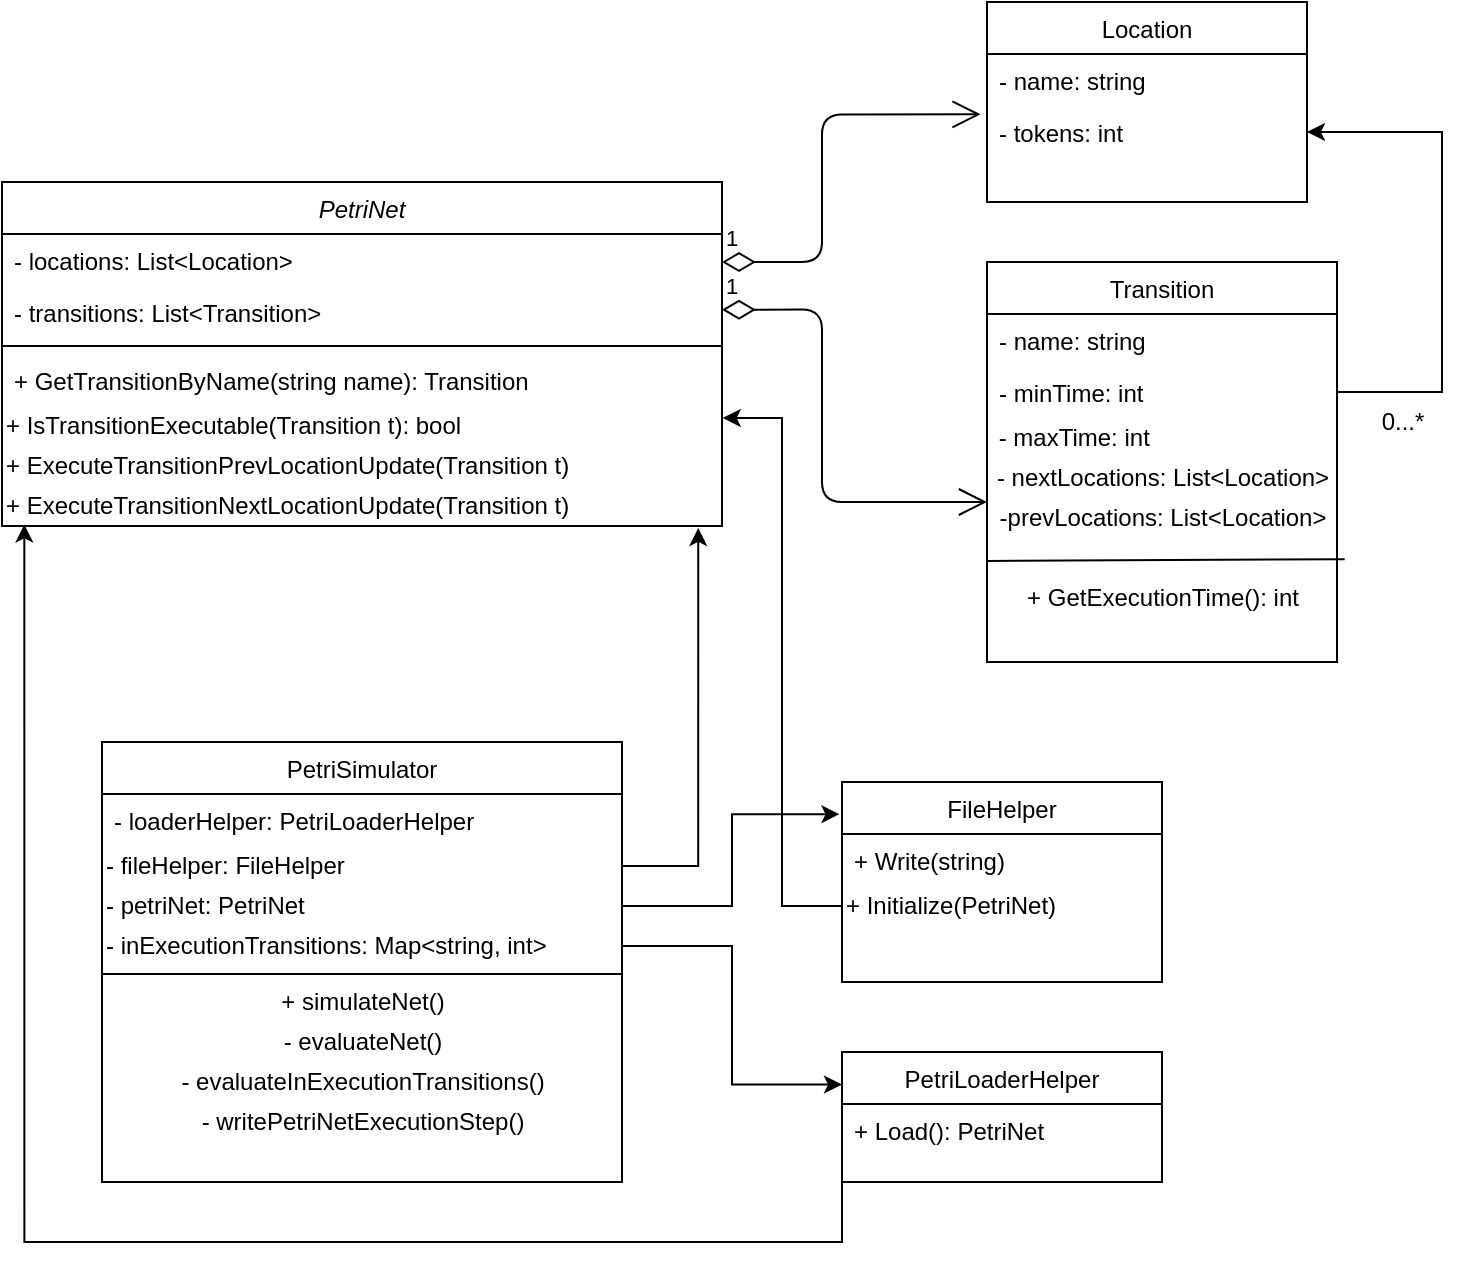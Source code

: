 <mxfile version="13.3.9" type="device"><diagram id="C5RBs43oDa-KdzZeNtuy" name="Page-1"><mxGraphModel dx="1178" dy="625" grid="1" gridSize="10" guides="1" tooltips="1" connect="1" arrows="1" fold="1" page="1" pageScale="1" pageWidth="827" pageHeight="1169" math="0" shadow="0"><root><mxCell id="WIyWlLk6GJQsqaUBKTNV-0"/><mxCell id="WIyWlLk6GJQsqaUBKTNV-1" parent="WIyWlLk6GJQsqaUBKTNV-0"/><mxCell id="zkfFHV4jXpPFQw0GAbJ--0" value="PetriNet" style="swimlane;fontStyle=2;align=center;verticalAlign=top;childLayout=stackLayout;horizontal=1;startSize=26;horizontalStack=0;resizeParent=1;resizeLast=0;collapsible=1;marginBottom=0;rounded=0;shadow=0;strokeWidth=1;" parent="WIyWlLk6GJQsqaUBKTNV-1" vertex="1"><mxGeometry x="40" y="100" width="360" height="172" as="geometry"><mxRectangle x="230" y="140" width="160" height="26" as="alternateBounds"/></mxGeometry></mxCell><mxCell id="zkfFHV4jXpPFQw0GAbJ--1" value="- locations: List&lt;Location&gt;" style="text;align=left;verticalAlign=top;spacingLeft=4;spacingRight=4;overflow=hidden;rotatable=0;points=[[0,0.5],[1,0.5]];portConstraint=eastwest;" parent="zkfFHV4jXpPFQw0GAbJ--0" vertex="1"><mxGeometry y="26" width="360" height="26" as="geometry"/></mxCell><mxCell id="zkfFHV4jXpPFQw0GAbJ--2" value="- transitions: List&lt;Transition&gt;" style="text;align=left;verticalAlign=top;spacingLeft=4;spacingRight=4;overflow=hidden;rotatable=0;points=[[0,0.5],[1,0.5]];portConstraint=eastwest;rounded=0;shadow=0;html=0;" parent="zkfFHV4jXpPFQw0GAbJ--0" vertex="1"><mxGeometry y="52" width="360" height="26" as="geometry"/></mxCell><mxCell id="zkfFHV4jXpPFQw0GAbJ--4" value="" style="line;html=1;strokeWidth=1;align=left;verticalAlign=middle;spacingTop=-1;spacingLeft=3;spacingRight=3;rotatable=0;labelPosition=right;points=[];portConstraint=eastwest;" parent="zkfFHV4jXpPFQw0GAbJ--0" vertex="1"><mxGeometry y="78" width="360" height="8" as="geometry"/></mxCell><mxCell id="zkfFHV4jXpPFQw0GAbJ--5" value="+ GetTransitionByName(string name): Transition" style="text;align=left;verticalAlign=top;spacingLeft=4;spacingRight=4;overflow=hidden;rotatable=0;points=[[0,0.5],[1,0.5]];portConstraint=eastwest;" parent="zkfFHV4jXpPFQw0GAbJ--0" vertex="1"><mxGeometry y="86" width="360" height="26" as="geometry"/></mxCell><mxCell id="HrQGKROsXqh4h8QJ6nA5-2" value="+ IsTransitionExecutable(Transition t): bool&lt;br&gt;" style="text;html=1;align=left;verticalAlign=middle;resizable=0;points=[];autosize=1;" vertex="1" parent="zkfFHV4jXpPFQw0GAbJ--0"><mxGeometry y="112" width="360" height="20" as="geometry"/></mxCell><mxCell id="HrQGKROsXqh4h8QJ6nA5-4" value="+ ExecuteTransitionPrevLocationUpdate(Transition t)" style="text;html=1;align=left;verticalAlign=middle;resizable=0;points=[];autosize=1;" vertex="1" parent="zkfFHV4jXpPFQw0GAbJ--0"><mxGeometry y="132" width="360" height="20" as="geometry"/></mxCell><mxCell id="HrQGKROsXqh4h8QJ6nA5-5" value="+ ExecuteTransitionNextLocationUpdate(Transition t)" style="text;html=1;align=left;verticalAlign=middle;resizable=0;points=[];autosize=1;" vertex="1" parent="zkfFHV4jXpPFQw0GAbJ--0"><mxGeometry y="152" width="360" height="20" as="geometry"/></mxCell><mxCell id="zkfFHV4jXpPFQw0GAbJ--17" value="Location" style="swimlane;fontStyle=0;align=center;verticalAlign=top;childLayout=stackLayout;horizontal=1;startSize=26;horizontalStack=0;resizeParent=1;resizeLast=0;collapsible=1;marginBottom=0;rounded=0;shadow=0;strokeWidth=1;" parent="WIyWlLk6GJQsqaUBKTNV-1" vertex="1"><mxGeometry x="532.5" y="10" width="160" height="100" as="geometry"><mxRectangle x="550" y="140" width="160" height="26" as="alternateBounds"/></mxGeometry></mxCell><mxCell id="zkfFHV4jXpPFQw0GAbJ--19" value="- name: string" style="text;align=left;verticalAlign=top;spacingLeft=4;spacingRight=4;overflow=hidden;rotatable=0;points=[[0,0.5],[1,0.5]];portConstraint=eastwest;rounded=0;shadow=0;html=0;" parent="zkfFHV4jXpPFQw0GAbJ--17" vertex="1"><mxGeometry y="26" width="160" height="26" as="geometry"/></mxCell><mxCell id="zkfFHV4jXpPFQw0GAbJ--20" value="- tokens: int" style="text;align=left;verticalAlign=top;spacingLeft=4;spacingRight=4;overflow=hidden;rotatable=0;points=[[0,0.5],[1,0.5]];portConstraint=eastwest;rounded=0;shadow=0;html=0;" parent="zkfFHV4jXpPFQw0GAbJ--17" vertex="1"><mxGeometry y="52" width="160" height="26" as="geometry"/></mxCell><mxCell id="HrQGKROsXqh4h8QJ6nA5-28" value="PetriSimulator" style="swimlane;fontStyle=0;align=center;verticalAlign=top;childLayout=stackLayout;horizontal=1;startSize=26;horizontalStack=0;resizeParent=1;resizeLast=0;collapsible=1;marginBottom=0;rounded=0;shadow=0;strokeWidth=1;" vertex="1" parent="WIyWlLk6GJQsqaUBKTNV-1"><mxGeometry x="90" y="380" width="260" height="220" as="geometry"><mxRectangle x="550" y="140" width="160" height="26" as="alternateBounds"/></mxGeometry></mxCell><mxCell id="HrQGKROsXqh4h8QJ6nA5-29" value="- loaderHelper: PetriLoaderHelper" style="text;align=left;verticalAlign=top;spacingLeft=4;spacingRight=4;overflow=hidden;rotatable=0;points=[[0,0.5],[1,0.5]];portConstraint=eastwest;rounded=0;shadow=0;html=0;" vertex="1" parent="HrQGKROsXqh4h8QJ6nA5-28"><mxGeometry y="26" width="260" height="26" as="geometry"/></mxCell><mxCell id="HrQGKROsXqh4h8QJ6nA5-30" value="- fileHelper: FileHelper" style="text;html=1;align=left;verticalAlign=middle;resizable=0;points=[];autosize=1;" vertex="1" parent="HrQGKROsXqh4h8QJ6nA5-28"><mxGeometry y="52" width="260" height="20" as="geometry"/></mxCell><mxCell id="HrQGKROsXqh4h8QJ6nA5-31" value="- petriNet: PetriNet" style="text;html=1;align=left;verticalAlign=middle;resizable=0;points=[];autosize=1;" vertex="1" parent="HrQGKROsXqh4h8QJ6nA5-28"><mxGeometry y="72" width="260" height="20" as="geometry"/></mxCell><mxCell id="HrQGKROsXqh4h8QJ6nA5-32" value="- inExecutionTransitions: Map&amp;lt;string, int&amp;gt;" style="text;html=1;align=left;verticalAlign=middle;resizable=0;points=[];autosize=1;" vertex="1" parent="HrQGKROsXqh4h8QJ6nA5-28"><mxGeometry y="92" width="260" height="20" as="geometry"/></mxCell><mxCell id="HrQGKROsXqh4h8QJ6nA5-34" value="" style="line;html=1;strokeWidth=1;align=left;verticalAlign=middle;spacingTop=-1;spacingLeft=3;spacingRight=3;rotatable=0;labelPosition=right;points=[];portConstraint=eastwest;" vertex="1" parent="HrQGKROsXqh4h8QJ6nA5-28"><mxGeometry y="112" width="260" height="8" as="geometry"/></mxCell><mxCell id="HrQGKROsXqh4h8QJ6nA5-36" value="+ simulateNet()" style="text;html=1;align=center;verticalAlign=middle;resizable=0;points=[];autosize=1;" vertex="1" parent="HrQGKROsXqh4h8QJ6nA5-28"><mxGeometry y="120" width="260" height="20" as="geometry"/></mxCell><mxCell id="HrQGKROsXqh4h8QJ6nA5-37" value="- evaluateNet()" style="text;html=1;align=center;verticalAlign=middle;resizable=0;points=[];autosize=1;" vertex="1" parent="HrQGKROsXqh4h8QJ6nA5-28"><mxGeometry y="140" width="260" height="20" as="geometry"/></mxCell><mxCell id="HrQGKROsXqh4h8QJ6nA5-38" value="- evaluateInExecutionTransitions()" style="text;html=1;align=center;verticalAlign=middle;resizable=0;points=[];autosize=1;" vertex="1" parent="HrQGKROsXqh4h8QJ6nA5-28"><mxGeometry y="160" width="260" height="20" as="geometry"/></mxCell><mxCell id="HrQGKROsXqh4h8QJ6nA5-39" value="- writePetriNetExecutionStep()" style="text;html=1;align=center;verticalAlign=middle;resizable=0;points=[];autosize=1;" vertex="1" parent="HrQGKROsXqh4h8QJ6nA5-28"><mxGeometry y="180" width="260" height="20" as="geometry"/></mxCell><mxCell id="HrQGKROsXqh4h8QJ6nA5-22" value="FileHelper" style="swimlane;fontStyle=0;align=center;verticalAlign=top;childLayout=stackLayout;horizontal=1;startSize=26;horizontalStack=0;resizeParent=1;resizeLast=0;collapsible=1;marginBottom=0;rounded=0;shadow=0;strokeWidth=1;" vertex="1" parent="WIyWlLk6GJQsqaUBKTNV-1"><mxGeometry x="460" y="400" width="160" height="100" as="geometry"><mxRectangle x="550" y="140" width="160" height="26" as="alternateBounds"/></mxGeometry></mxCell><mxCell id="HrQGKROsXqh4h8QJ6nA5-23" value="+ Write(string)" style="text;align=left;verticalAlign=top;spacingLeft=4;spacingRight=4;overflow=hidden;rotatable=0;points=[[0,0.5],[1,0.5]];portConstraint=eastwest;rounded=0;shadow=0;html=0;" vertex="1" parent="HrQGKROsXqh4h8QJ6nA5-22"><mxGeometry y="26" width="160" height="26" as="geometry"/></mxCell><mxCell id="HrQGKROsXqh4h8QJ6nA5-27" value="+ Initialize(PetriNet)" style="text;html=1;align=left;verticalAlign=middle;resizable=0;points=[];autosize=1;" vertex="1" parent="HrQGKROsXqh4h8QJ6nA5-22"><mxGeometry y="52" width="160" height="20" as="geometry"/></mxCell><mxCell id="HrQGKROsXqh4h8QJ6nA5-25" value="PetriLoaderHelper" style="swimlane;fontStyle=0;align=center;verticalAlign=top;childLayout=stackLayout;horizontal=1;startSize=26;horizontalStack=0;resizeParent=1;resizeLast=0;collapsible=1;marginBottom=0;rounded=0;shadow=0;strokeWidth=1;" vertex="1" parent="WIyWlLk6GJQsqaUBKTNV-1"><mxGeometry x="460" y="535" width="160" height="65" as="geometry"><mxRectangle x="550" y="140" width="160" height="26" as="alternateBounds"/></mxGeometry></mxCell><mxCell id="HrQGKROsXqh4h8QJ6nA5-26" value="+ Load(): PetriNet" style="text;align=left;verticalAlign=top;spacingLeft=4;spacingRight=4;overflow=hidden;rotatable=0;points=[[0,0.5],[1,0.5]];portConstraint=eastwest;rounded=0;shadow=0;html=0;" vertex="1" parent="HrQGKROsXqh4h8QJ6nA5-25"><mxGeometry y="26" width="160" height="26" as="geometry"/></mxCell><mxCell id="HrQGKROsXqh4h8QJ6nA5-8" value="Transition" style="swimlane;fontStyle=0;align=center;verticalAlign=top;childLayout=stackLayout;horizontal=1;startSize=26;horizontalStack=0;resizeParent=1;resizeLast=0;collapsible=1;marginBottom=0;rounded=0;shadow=0;strokeWidth=1;" vertex="1" parent="WIyWlLk6GJQsqaUBKTNV-1"><mxGeometry x="532.5" y="140" width="175" height="200" as="geometry"><mxRectangle x="550" y="140" width="160" height="26" as="alternateBounds"/></mxGeometry></mxCell><mxCell id="HrQGKROsXqh4h8QJ6nA5-9" value="- name: string" style="text;align=left;verticalAlign=top;spacingLeft=4;spacingRight=4;overflow=hidden;rotatable=0;points=[[0,0.5],[1,0.5]];portConstraint=eastwest;rounded=0;shadow=0;html=0;" vertex="1" parent="HrQGKROsXqh4h8QJ6nA5-8"><mxGeometry y="26" width="175" height="26" as="geometry"/></mxCell><mxCell id="HrQGKROsXqh4h8QJ6nA5-10" value="- minTime: int" style="text;align=left;verticalAlign=top;spacingLeft=4;spacingRight=4;overflow=hidden;rotatable=0;points=[[0,0.5],[1,0.5]];portConstraint=eastwest;rounded=0;shadow=0;html=0;" vertex="1" parent="HrQGKROsXqh4h8QJ6nA5-8"><mxGeometry y="52" width="175" height="26" as="geometry"/></mxCell><mxCell id="HrQGKROsXqh4h8QJ6nA5-11" value="&amp;nbsp;- maxTime: int" style="text;html=1;align=left;verticalAlign=middle;resizable=0;points=[];autosize=1;" vertex="1" parent="HrQGKROsXqh4h8QJ6nA5-8"><mxGeometry y="78" width="175" height="20" as="geometry"/></mxCell><mxCell id="HrQGKROsXqh4h8QJ6nA5-17" value="- nextLocations: List&amp;lt;Location&amp;gt;" style="text;html=1;align=center;verticalAlign=middle;resizable=0;points=[];autosize=1;" vertex="1" parent="HrQGKROsXqh4h8QJ6nA5-8"><mxGeometry y="98" width="175" height="20" as="geometry"/></mxCell><mxCell id="HrQGKROsXqh4h8QJ6nA5-20" value="" style="endArrow=none;html=1;entryX=1.022;entryY=0.531;entryDx=0;entryDy=0;entryPerimeter=0;exitX=0;exitY=0.575;exitDx=0;exitDy=0;exitPerimeter=0;" edge="1" parent="HrQGKROsXqh4h8QJ6nA5-8" source="HrQGKROsXqh4h8QJ6nA5-19" target="HrQGKROsXqh4h8QJ6nA5-19"><mxGeometry width="50" height="50" relative="1" as="geometry"><mxPoint x="10" y="158" as="sourcePoint"/><mxPoint x="60" y="108" as="targetPoint"/></mxGeometry></mxCell><mxCell id="HrQGKROsXqh4h8QJ6nA5-18" value="-prevLocations: List&amp;lt;Location&amp;gt;" style="text;html=1;align=center;verticalAlign=middle;resizable=0;points=[];autosize=1;" vertex="1" parent="HrQGKROsXqh4h8QJ6nA5-8"><mxGeometry y="118" width="175" height="20" as="geometry"/></mxCell><mxCell id="HrQGKROsXqh4h8QJ6nA5-19" value="&lt;span style=&quot;color: rgba(0 , 0 , 0 , 0) ; font-family: monospace ; font-size: 0px&quot;&gt;%3CmxGraphModel%3E%3Croot%3E%3CmxCell%20id%3D%220%22%2F%3E%3CmxCell%20id%3D%221%22%20parent%3D%220%22%2F%3E%3CmxCell%20id%3D%222%22%20value%3D%22%22%20style%3D%22line%3Bhtml%3D1%3BstrokeWidth%3D1%3Balign%3Dleft%3BverticalAlign%3Dmiddle%3BspacingTop%3D-1%3BspacingLeft%3D3%3BspacingRight%3D3%3Brotatable%3D0%3BlabelPosition%3Dright%3Bpoints%3D%5B%5D%3BportConstraint%3Deastwest%3B%22%20vertex%3D%221%22%20parent%3D%221%22%3E%3CmxGeometry%20x%3D%2290%22%20y%3D%22258%22%20width%3D%22360%22%20height%3D%228%22%20as%3D%22geometry%22%2F%3E%3C%2FmxCell%3E%3C%2Froot%3E%3C%2FmxGraphModel%3E&lt;/span&gt;" style="text;html=1;align=center;verticalAlign=middle;resizable=0;points=[];autosize=1;" vertex="1" parent="HrQGKROsXqh4h8QJ6nA5-8"><mxGeometry y="138" width="175" height="20" as="geometry"/></mxCell><mxCell id="HrQGKROsXqh4h8QJ6nA5-21" value="+ GetExecutionTime(): int" style="text;html=1;align=center;verticalAlign=middle;resizable=0;points=[];autosize=1;" vertex="1" parent="HrQGKROsXqh4h8QJ6nA5-8"><mxGeometry y="158" width="175" height="20" as="geometry"/></mxCell><mxCell id="HrQGKROsXqh4h8QJ6nA5-48" style="edgeStyle=orthogonalEdgeStyle;rounded=0;orthogonalLoop=1;jettySize=auto;html=1;entryX=1;entryY=0.5;entryDx=0;entryDy=0;" edge="1" parent="WIyWlLk6GJQsqaUBKTNV-1" source="HrQGKROsXqh4h8QJ6nA5-10" target="zkfFHV4jXpPFQw0GAbJ--20"><mxGeometry relative="1" as="geometry"><Array as="points"><mxPoint x="760" y="205"/><mxPoint x="760" y="75"/></Array></mxGeometry></mxCell><mxCell id="HrQGKROsXqh4h8QJ6nA5-49" value="0...*" style="text;html=1;align=center;verticalAlign=middle;resizable=0;points=[];autosize=1;" vertex="1" parent="WIyWlLk6GJQsqaUBKTNV-1"><mxGeometry x="720" y="210" width="40" height="20" as="geometry"/></mxCell><mxCell id="HrQGKROsXqh4h8QJ6nA5-50" value="1" style="endArrow=open;html=1;endSize=12;startArrow=diamondThin;startSize=14;startFill=0;edgeStyle=orthogonalEdgeStyle;align=left;verticalAlign=bottom;entryX=-0.02;entryY=0.16;entryDx=0;entryDy=0;entryPerimeter=0;" edge="1" parent="WIyWlLk6GJQsqaUBKTNV-1" target="zkfFHV4jXpPFQw0GAbJ--20"><mxGeometry x="-1" y="3" relative="1" as="geometry"><mxPoint x="400" y="140" as="sourcePoint"/><mxPoint x="560" y="140" as="targetPoint"/><Array as="points"><mxPoint x="450" y="140"/><mxPoint x="450" y="66"/></Array></mxGeometry></mxCell><mxCell id="HrQGKROsXqh4h8QJ6nA5-51" value="1" style="endArrow=open;html=1;endSize=12;startArrow=diamondThin;startSize=14;startFill=0;edgeStyle=orthogonalEdgeStyle;align=left;verticalAlign=bottom;" edge="1" parent="WIyWlLk6GJQsqaUBKTNV-1" target="HrQGKROsXqh4h8QJ6nA5-8"><mxGeometry x="-1" y="3" relative="1" as="geometry"><mxPoint x="400" y="163.84" as="sourcePoint"/><mxPoint x="500" y="260" as="targetPoint"/><Array as="points"><mxPoint x="450" y="164"/><mxPoint x="450" y="260"/></Array></mxGeometry></mxCell><mxCell id="HrQGKROsXqh4h8QJ6nA5-52" style="edgeStyle=orthogonalEdgeStyle;rounded=0;orthogonalLoop=1;jettySize=auto;html=1;entryX=-0.008;entryY=0.161;entryDx=0;entryDy=0;entryPerimeter=0;" edge="1" parent="WIyWlLk6GJQsqaUBKTNV-1" source="HrQGKROsXqh4h8QJ6nA5-31" target="HrQGKROsXqh4h8QJ6nA5-22"><mxGeometry relative="1" as="geometry"/></mxCell><mxCell id="HrQGKROsXqh4h8QJ6nA5-53" style="edgeStyle=orthogonalEdgeStyle;rounded=0;orthogonalLoop=1;jettySize=auto;html=1;entryX=0;entryY=0.25;entryDx=0;entryDy=0;" edge="1" parent="WIyWlLk6GJQsqaUBKTNV-1" source="HrQGKROsXqh4h8QJ6nA5-32" target="HrQGKROsXqh4h8QJ6nA5-25"><mxGeometry relative="1" as="geometry"/></mxCell><mxCell id="HrQGKROsXqh4h8QJ6nA5-54" style="edgeStyle=orthogonalEdgeStyle;rounded=0;orthogonalLoop=1;jettySize=auto;html=1;entryX=0.967;entryY=1.049;entryDx=0;entryDy=0;entryPerimeter=0;" edge="1" parent="WIyWlLk6GJQsqaUBKTNV-1" source="HrQGKROsXqh4h8QJ6nA5-30" target="HrQGKROsXqh4h8QJ6nA5-5"><mxGeometry relative="1" as="geometry"><Array as="points"><mxPoint x="388" y="442"/></Array></mxGeometry></mxCell><mxCell id="HrQGKROsXqh4h8QJ6nA5-55" style="edgeStyle=orthogonalEdgeStyle;rounded=0;orthogonalLoop=1;jettySize=auto;html=1;entryX=1.001;entryY=0.3;entryDx=0;entryDy=0;entryPerimeter=0;" edge="1" parent="WIyWlLk6GJQsqaUBKTNV-1" source="HrQGKROsXqh4h8QJ6nA5-27" target="HrQGKROsXqh4h8QJ6nA5-2"><mxGeometry relative="1" as="geometry"/></mxCell><mxCell id="HrQGKROsXqh4h8QJ6nA5-56" style="edgeStyle=orthogonalEdgeStyle;rounded=0;orthogonalLoop=1;jettySize=auto;html=1;exitX=0;exitY=0.5;exitDx=0;exitDy=0;entryX=0.031;entryY=0.962;entryDx=0;entryDy=0;entryPerimeter=0;" edge="1" parent="WIyWlLk6GJQsqaUBKTNV-1" source="HrQGKROsXqh4h8QJ6nA5-26" target="HrQGKROsXqh4h8QJ6nA5-5"><mxGeometry relative="1" as="geometry"><Array as="points"><mxPoint x="460" y="630"/><mxPoint x="51" y="630"/></Array></mxGeometry></mxCell></root></mxGraphModel></diagram></mxfile>